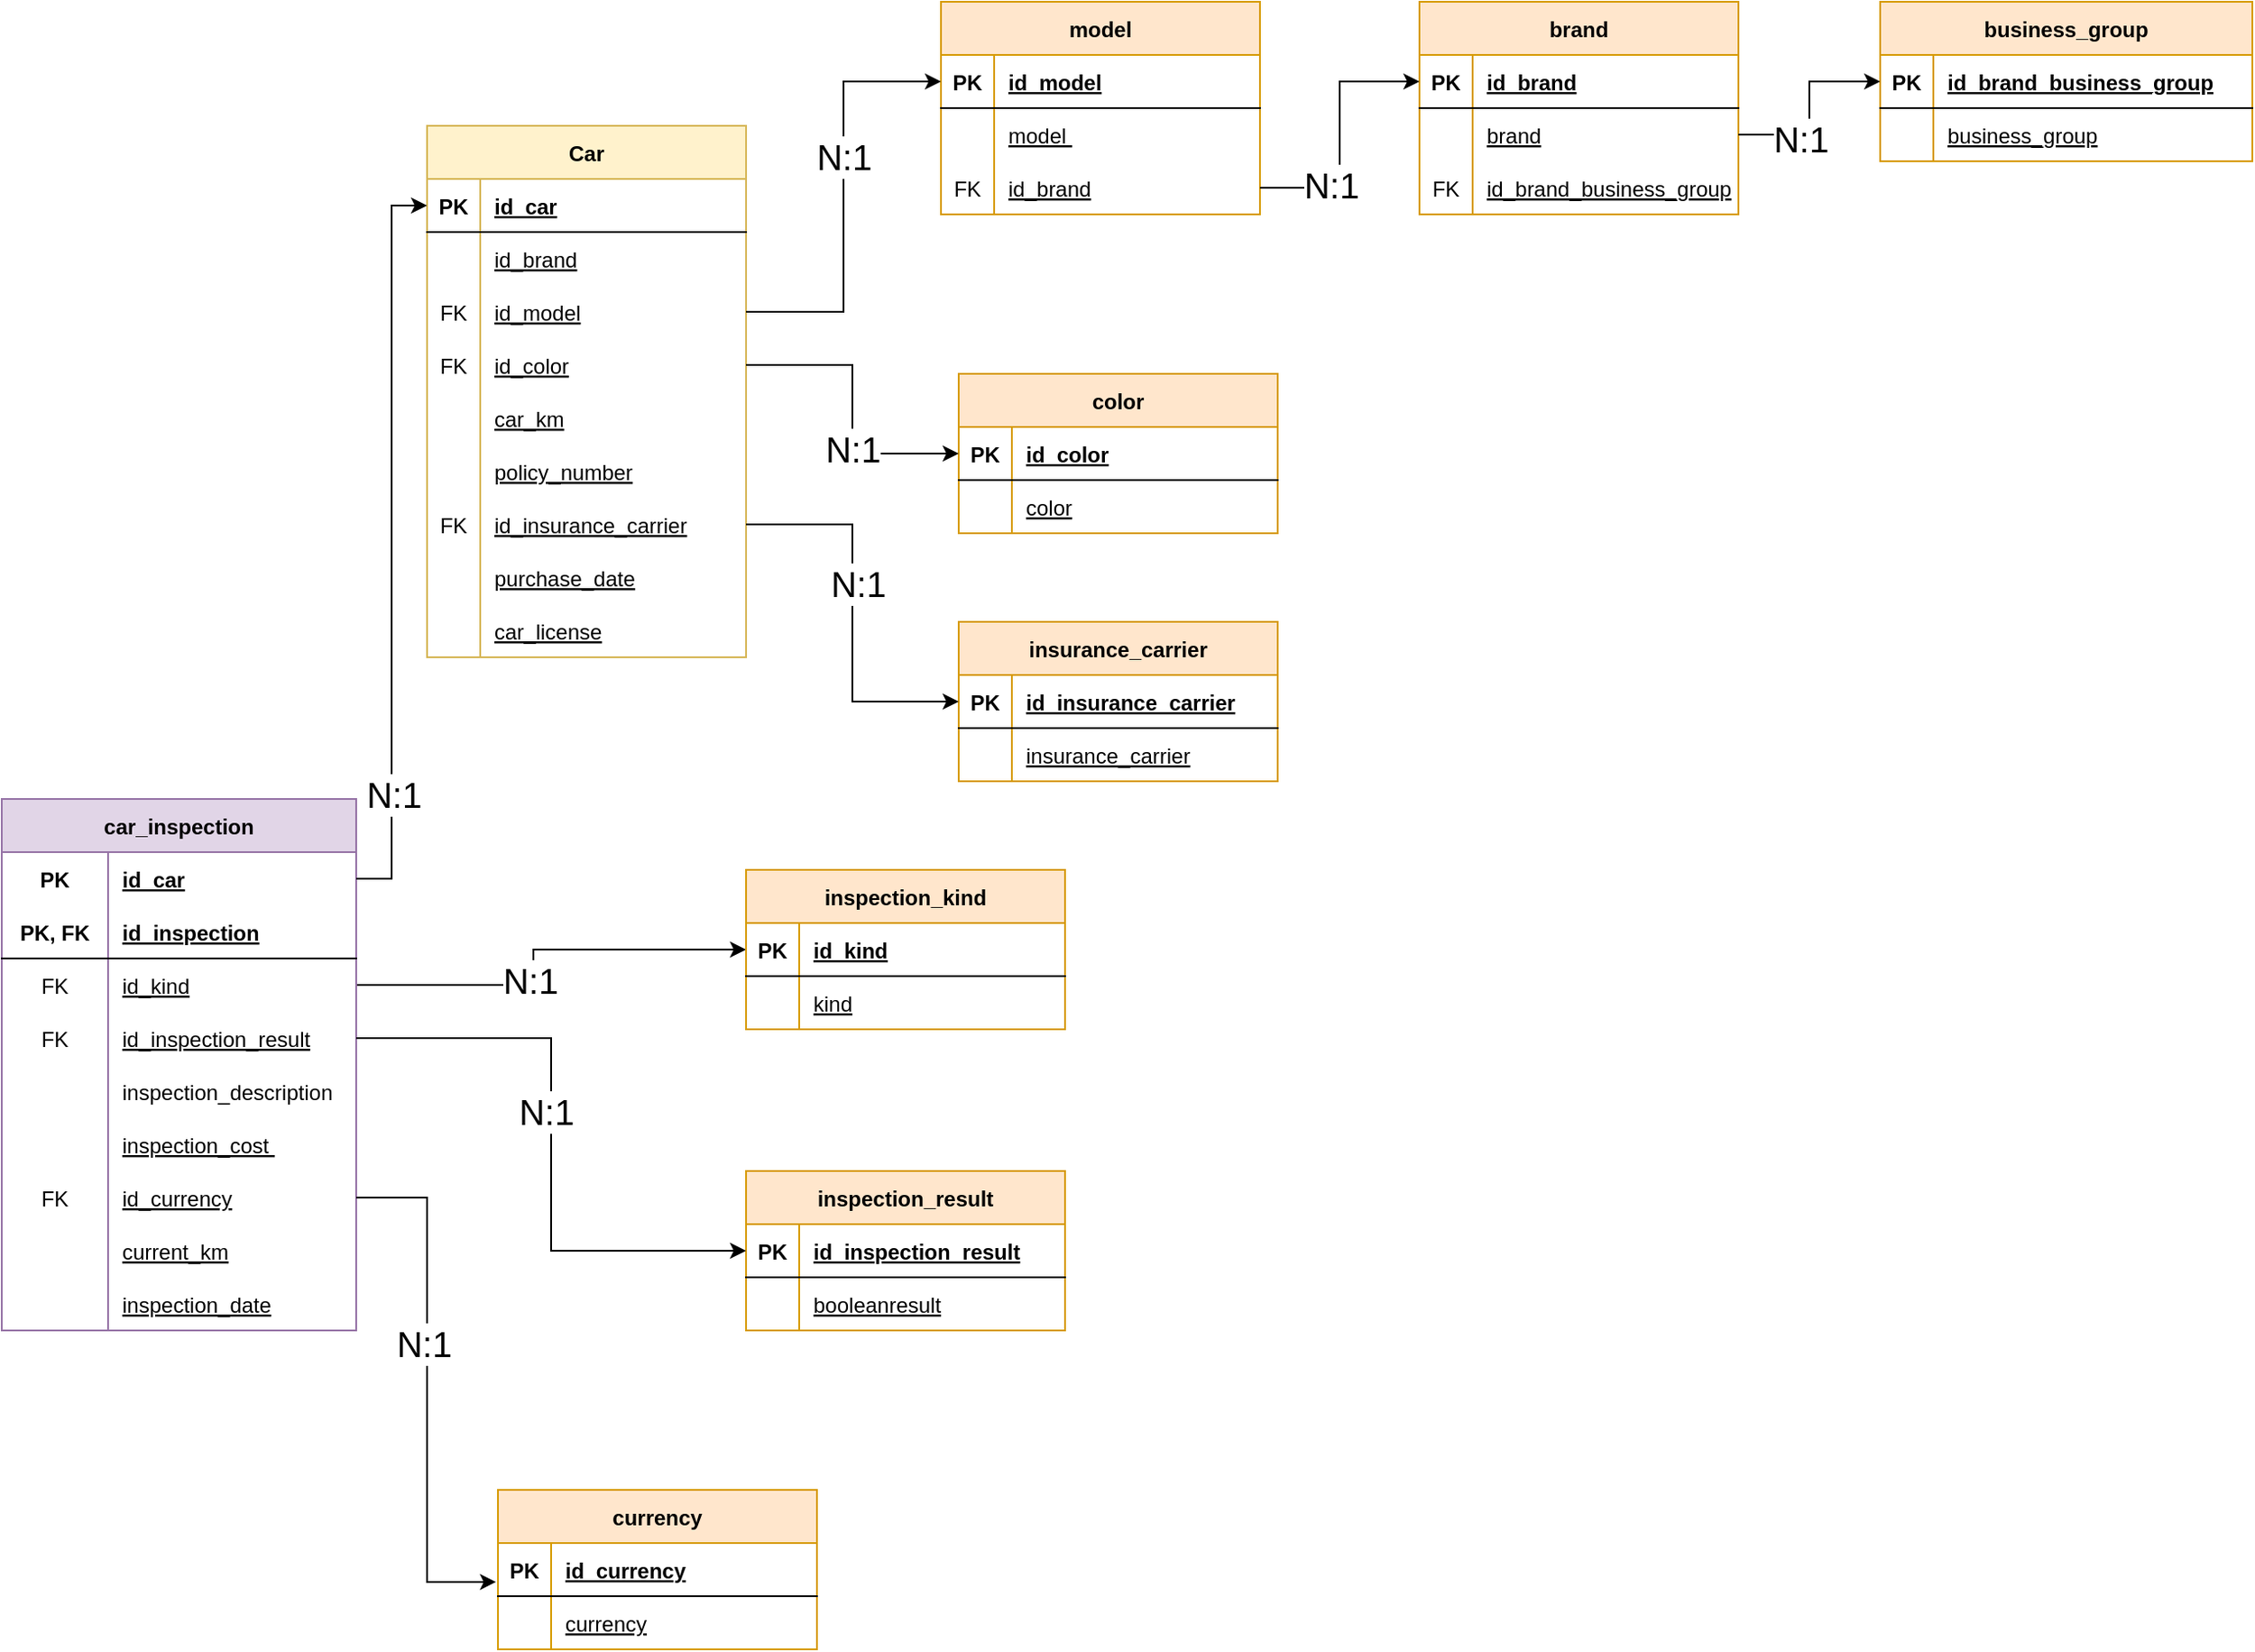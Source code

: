 <mxfile version="20.8.16" type="device"><diagram id="R2lEEEUBdFMjLlhIrx00" name="Page-1"><mxGraphModel dx="1098" dy="828" grid="1" gridSize="10" guides="1" tooltips="1" connect="1" arrows="1" fold="1" page="1" pageScale="1" pageWidth="850" pageHeight="1100" math="0" shadow="0" extFonts="Permanent Marker^https://fonts.googleapis.com/css?family=Permanent+Marker"><root><mxCell id="0"/><mxCell id="1" parent="0"/><mxCell id="X2XqwdLdPT2xl-whWiLI-1" value="Car" style="shape=table;startSize=30;container=1;collapsible=1;childLayout=tableLayout;fixedRows=1;rowLines=0;fontStyle=1;align=center;resizeLast=1;fillColor=#fff2cc;strokeColor=#d6b656;" vertex="1" parent="1"><mxGeometry x="270" y="170" width="180" height="300" as="geometry"/></mxCell><mxCell id="X2XqwdLdPT2xl-whWiLI-2" value="" style="shape=tableRow;horizontal=0;startSize=0;swimlaneHead=0;swimlaneBody=0;fillColor=none;collapsible=0;dropTarget=0;points=[[0,0.5],[1,0.5]];portConstraint=eastwest;top=0;left=0;right=0;bottom=1;" vertex="1" parent="X2XqwdLdPT2xl-whWiLI-1"><mxGeometry y="30" width="180" height="30" as="geometry"/></mxCell><mxCell id="X2XqwdLdPT2xl-whWiLI-3" value="PK" style="shape=partialRectangle;connectable=0;fillColor=none;top=0;left=0;bottom=0;right=0;fontStyle=1;overflow=hidden;" vertex="1" parent="X2XqwdLdPT2xl-whWiLI-2"><mxGeometry width="30" height="30" as="geometry"><mxRectangle width="30" height="30" as="alternateBounds"/></mxGeometry></mxCell><mxCell id="X2XqwdLdPT2xl-whWiLI-4" value="id_car" style="shape=partialRectangle;connectable=0;fillColor=none;top=0;left=0;bottom=0;right=0;align=left;spacingLeft=6;fontStyle=5;overflow=hidden;" vertex="1" parent="X2XqwdLdPT2xl-whWiLI-2"><mxGeometry x="30" width="150" height="30" as="geometry"><mxRectangle width="150" height="30" as="alternateBounds"/></mxGeometry></mxCell><mxCell id="X2XqwdLdPT2xl-whWiLI-5" value="" style="shape=tableRow;horizontal=0;startSize=0;swimlaneHead=0;swimlaneBody=0;fillColor=none;collapsible=0;dropTarget=0;points=[[0,0.5],[1,0.5]];portConstraint=eastwest;top=0;left=0;right=0;bottom=0;" vertex="1" parent="X2XqwdLdPT2xl-whWiLI-1"><mxGeometry y="60" width="180" height="30" as="geometry"/></mxCell><mxCell id="X2XqwdLdPT2xl-whWiLI-6" value="" style="shape=partialRectangle;connectable=0;fillColor=none;top=0;left=0;bottom=0;right=0;editable=1;overflow=hidden;" vertex="1" parent="X2XqwdLdPT2xl-whWiLI-5"><mxGeometry width="30" height="30" as="geometry"><mxRectangle width="30" height="30" as="alternateBounds"/></mxGeometry></mxCell><mxCell id="X2XqwdLdPT2xl-whWiLI-7" value="id_brand" style="shape=partialRectangle;connectable=0;fillColor=none;top=0;left=0;bottom=0;right=0;align=left;spacingLeft=6;overflow=hidden;fontStyle=4" vertex="1" parent="X2XqwdLdPT2xl-whWiLI-5"><mxGeometry x="30" width="150" height="30" as="geometry"><mxRectangle width="150" height="30" as="alternateBounds"/></mxGeometry></mxCell><mxCell id="X2XqwdLdPT2xl-whWiLI-8" value="" style="shape=tableRow;horizontal=0;startSize=0;swimlaneHead=0;swimlaneBody=0;fillColor=none;collapsible=0;dropTarget=0;points=[[0,0.5],[1,0.5]];portConstraint=eastwest;top=0;left=0;right=0;bottom=0;" vertex="1" parent="X2XqwdLdPT2xl-whWiLI-1"><mxGeometry y="90" width="180" height="30" as="geometry"/></mxCell><mxCell id="X2XqwdLdPT2xl-whWiLI-9" value="FK" style="shape=partialRectangle;connectable=0;fillColor=none;top=0;left=0;bottom=0;right=0;editable=1;overflow=hidden;" vertex="1" parent="X2XqwdLdPT2xl-whWiLI-8"><mxGeometry width="30" height="30" as="geometry"><mxRectangle width="30" height="30" as="alternateBounds"/></mxGeometry></mxCell><mxCell id="X2XqwdLdPT2xl-whWiLI-10" value="id_model" style="shape=partialRectangle;connectable=0;fillColor=none;top=0;left=0;bottom=0;right=0;align=left;spacingLeft=6;overflow=hidden;fontStyle=4" vertex="1" parent="X2XqwdLdPT2xl-whWiLI-8"><mxGeometry x="30" width="150" height="30" as="geometry"><mxRectangle width="150" height="30" as="alternateBounds"/></mxGeometry></mxCell><mxCell id="X2XqwdLdPT2xl-whWiLI-11" value="" style="shape=tableRow;horizontal=0;startSize=0;swimlaneHead=0;swimlaneBody=0;fillColor=none;collapsible=0;dropTarget=0;points=[[0,0.5],[1,0.5]];portConstraint=eastwest;top=0;left=0;right=0;bottom=0;" vertex="1" parent="X2XqwdLdPT2xl-whWiLI-1"><mxGeometry y="120" width="180" height="30" as="geometry"/></mxCell><mxCell id="X2XqwdLdPT2xl-whWiLI-12" value="FK" style="shape=partialRectangle;connectable=0;fillColor=none;top=0;left=0;bottom=0;right=0;editable=1;overflow=hidden;" vertex="1" parent="X2XqwdLdPT2xl-whWiLI-11"><mxGeometry width="30" height="30" as="geometry"><mxRectangle width="30" height="30" as="alternateBounds"/></mxGeometry></mxCell><mxCell id="X2XqwdLdPT2xl-whWiLI-13" value="id_color" style="shape=partialRectangle;connectable=0;fillColor=none;top=0;left=0;bottom=0;right=0;align=left;spacingLeft=6;overflow=hidden;fontStyle=4" vertex="1" parent="X2XqwdLdPT2xl-whWiLI-11"><mxGeometry x="30" width="150" height="30" as="geometry"><mxRectangle width="150" height="30" as="alternateBounds"/></mxGeometry></mxCell><mxCell id="X2XqwdLdPT2xl-whWiLI-14" style="shape=tableRow;horizontal=0;startSize=0;swimlaneHead=0;swimlaneBody=0;fillColor=none;collapsible=0;dropTarget=0;points=[[0,0.5],[1,0.5]];portConstraint=eastwest;top=0;left=0;right=0;bottom=0;" vertex="1" parent="X2XqwdLdPT2xl-whWiLI-1"><mxGeometry y="150" width="180" height="30" as="geometry"/></mxCell><mxCell id="X2XqwdLdPT2xl-whWiLI-15" style="shape=partialRectangle;connectable=0;fillColor=none;top=0;left=0;bottom=0;right=0;editable=1;overflow=hidden;" vertex="1" parent="X2XqwdLdPT2xl-whWiLI-14"><mxGeometry width="30" height="30" as="geometry"><mxRectangle width="30" height="30" as="alternateBounds"/></mxGeometry></mxCell><mxCell id="X2XqwdLdPT2xl-whWiLI-16" value="car_km" style="shape=partialRectangle;connectable=0;fillColor=none;top=0;left=0;bottom=0;right=0;align=left;spacingLeft=6;overflow=hidden;fontStyle=4" vertex="1" parent="X2XqwdLdPT2xl-whWiLI-14"><mxGeometry x="30" width="150" height="30" as="geometry"><mxRectangle width="150" height="30" as="alternateBounds"/></mxGeometry></mxCell><mxCell id="X2XqwdLdPT2xl-whWiLI-26" style="shape=tableRow;horizontal=0;startSize=0;swimlaneHead=0;swimlaneBody=0;fillColor=none;collapsible=0;dropTarget=0;points=[[0,0.5],[1,0.5]];portConstraint=eastwest;top=0;left=0;right=0;bottom=0;" vertex="1" parent="X2XqwdLdPT2xl-whWiLI-1"><mxGeometry y="180" width="180" height="30" as="geometry"/></mxCell><mxCell id="X2XqwdLdPT2xl-whWiLI-27" style="shape=partialRectangle;connectable=0;fillColor=none;top=0;left=0;bottom=0;right=0;editable=1;overflow=hidden;" vertex="1" parent="X2XqwdLdPT2xl-whWiLI-26"><mxGeometry width="30" height="30" as="geometry"><mxRectangle width="30" height="30" as="alternateBounds"/></mxGeometry></mxCell><mxCell id="X2XqwdLdPT2xl-whWiLI-28" value="policy_number" style="shape=partialRectangle;connectable=0;fillColor=none;top=0;left=0;bottom=0;right=0;align=left;spacingLeft=6;overflow=hidden;fontStyle=4" vertex="1" parent="X2XqwdLdPT2xl-whWiLI-26"><mxGeometry x="30" width="150" height="30" as="geometry"><mxRectangle width="150" height="30" as="alternateBounds"/></mxGeometry></mxCell><mxCell id="X2XqwdLdPT2xl-whWiLI-23" style="shape=tableRow;horizontal=0;startSize=0;swimlaneHead=0;swimlaneBody=0;fillColor=none;collapsible=0;dropTarget=0;points=[[0,0.5],[1,0.5]];portConstraint=eastwest;top=0;left=0;right=0;bottom=0;" vertex="1" parent="X2XqwdLdPT2xl-whWiLI-1"><mxGeometry y="210" width="180" height="30" as="geometry"/></mxCell><mxCell id="X2XqwdLdPT2xl-whWiLI-24" value="FK" style="shape=partialRectangle;connectable=0;fillColor=none;top=0;left=0;bottom=0;right=0;editable=1;overflow=hidden;" vertex="1" parent="X2XqwdLdPT2xl-whWiLI-23"><mxGeometry width="30" height="30" as="geometry"><mxRectangle width="30" height="30" as="alternateBounds"/></mxGeometry></mxCell><mxCell id="X2XqwdLdPT2xl-whWiLI-25" value="id_insurance_carrier" style="shape=partialRectangle;connectable=0;fillColor=none;top=0;left=0;bottom=0;right=0;align=left;spacingLeft=6;overflow=hidden;fontStyle=4" vertex="1" parent="X2XqwdLdPT2xl-whWiLI-23"><mxGeometry x="30" width="150" height="30" as="geometry"><mxRectangle width="150" height="30" as="alternateBounds"/></mxGeometry></mxCell><mxCell id="X2XqwdLdPT2xl-whWiLI-20" style="shape=tableRow;horizontal=0;startSize=0;swimlaneHead=0;swimlaneBody=0;fillColor=none;collapsible=0;dropTarget=0;points=[[0,0.5],[1,0.5]];portConstraint=eastwest;top=0;left=0;right=0;bottom=0;" vertex="1" parent="X2XqwdLdPT2xl-whWiLI-1"><mxGeometry y="240" width="180" height="30" as="geometry"/></mxCell><mxCell id="X2XqwdLdPT2xl-whWiLI-21" style="shape=partialRectangle;connectable=0;fillColor=none;top=0;left=0;bottom=0;right=0;editable=1;overflow=hidden;" vertex="1" parent="X2XqwdLdPT2xl-whWiLI-20"><mxGeometry width="30" height="30" as="geometry"><mxRectangle width="30" height="30" as="alternateBounds"/></mxGeometry></mxCell><mxCell id="X2XqwdLdPT2xl-whWiLI-22" value="purchase_date" style="shape=partialRectangle;connectable=0;fillColor=none;top=0;left=0;bottom=0;right=0;align=left;spacingLeft=6;overflow=hidden;fontStyle=4" vertex="1" parent="X2XqwdLdPT2xl-whWiLI-20"><mxGeometry x="30" width="150" height="30" as="geometry"><mxRectangle width="150" height="30" as="alternateBounds"/></mxGeometry></mxCell><mxCell id="X2XqwdLdPT2xl-whWiLI-17" style="shape=tableRow;horizontal=0;startSize=0;swimlaneHead=0;swimlaneBody=0;fillColor=none;collapsible=0;dropTarget=0;points=[[0,0.5],[1,0.5]];portConstraint=eastwest;top=0;left=0;right=0;bottom=0;" vertex="1" parent="X2XqwdLdPT2xl-whWiLI-1"><mxGeometry y="270" width="180" height="30" as="geometry"/></mxCell><mxCell id="X2XqwdLdPT2xl-whWiLI-18" style="shape=partialRectangle;connectable=0;fillColor=none;top=0;left=0;bottom=0;right=0;editable=1;overflow=hidden;" vertex="1" parent="X2XqwdLdPT2xl-whWiLI-17"><mxGeometry width="30" height="30" as="geometry"><mxRectangle width="30" height="30" as="alternateBounds"/></mxGeometry></mxCell><mxCell id="X2XqwdLdPT2xl-whWiLI-19" value="car_license" style="shape=partialRectangle;connectable=0;fillColor=none;top=0;left=0;bottom=0;right=0;align=left;spacingLeft=6;overflow=hidden;fontStyle=4" vertex="1" parent="X2XqwdLdPT2xl-whWiLI-17"><mxGeometry x="30" width="150" height="30" as="geometry"><mxRectangle width="150" height="30" as="alternateBounds"/></mxGeometry></mxCell><mxCell id="X2XqwdLdPT2xl-whWiLI-29" value="color" style="shape=table;startSize=30;container=1;collapsible=1;childLayout=tableLayout;fixedRows=1;rowLines=0;fontStyle=1;align=center;resizeLast=1;fillColor=#ffe6cc;strokeColor=#d79b00;" vertex="1" parent="1"><mxGeometry x="570" y="310" width="180" height="90" as="geometry"/></mxCell><mxCell id="X2XqwdLdPT2xl-whWiLI-30" value="" style="shape=tableRow;horizontal=0;startSize=0;swimlaneHead=0;swimlaneBody=0;fillColor=none;collapsible=0;dropTarget=0;points=[[0,0.5],[1,0.5]];portConstraint=eastwest;top=0;left=0;right=0;bottom=1;" vertex="1" parent="X2XqwdLdPT2xl-whWiLI-29"><mxGeometry y="30" width="180" height="30" as="geometry"/></mxCell><mxCell id="X2XqwdLdPT2xl-whWiLI-31" value="PK" style="shape=partialRectangle;connectable=0;fillColor=none;top=0;left=0;bottom=0;right=0;fontStyle=1;overflow=hidden;" vertex="1" parent="X2XqwdLdPT2xl-whWiLI-30"><mxGeometry width="30" height="30" as="geometry"><mxRectangle width="30" height="30" as="alternateBounds"/></mxGeometry></mxCell><mxCell id="X2XqwdLdPT2xl-whWiLI-32" value="id_color" style="shape=partialRectangle;connectable=0;fillColor=none;top=0;left=0;bottom=0;right=0;align=left;spacingLeft=6;fontStyle=5;overflow=hidden;" vertex="1" parent="X2XqwdLdPT2xl-whWiLI-30"><mxGeometry x="30" width="150" height="30" as="geometry"><mxRectangle width="150" height="30" as="alternateBounds"/></mxGeometry></mxCell><mxCell id="X2XqwdLdPT2xl-whWiLI-36" value="" style="shape=tableRow;horizontal=0;startSize=0;swimlaneHead=0;swimlaneBody=0;fillColor=none;collapsible=0;dropTarget=0;points=[[0,0.5],[1,0.5]];portConstraint=eastwest;top=0;left=0;right=0;bottom=0;" vertex="1" parent="X2XqwdLdPT2xl-whWiLI-29"><mxGeometry y="60" width="180" height="30" as="geometry"/></mxCell><mxCell id="X2XqwdLdPT2xl-whWiLI-37" value="" style="shape=partialRectangle;connectable=0;fillColor=none;top=0;left=0;bottom=0;right=0;editable=1;overflow=hidden;" vertex="1" parent="X2XqwdLdPT2xl-whWiLI-36"><mxGeometry width="30" height="30" as="geometry"><mxRectangle width="30" height="30" as="alternateBounds"/></mxGeometry></mxCell><mxCell id="X2XqwdLdPT2xl-whWiLI-38" value="color" style="shape=partialRectangle;connectable=0;fillColor=none;top=0;left=0;bottom=0;right=0;align=left;spacingLeft=6;overflow=hidden;fontStyle=4" vertex="1" parent="X2XqwdLdPT2xl-whWiLI-36"><mxGeometry x="30" width="150" height="30" as="geometry"><mxRectangle width="150" height="30" as="alternateBounds"/></mxGeometry></mxCell><mxCell id="X2XqwdLdPT2xl-whWiLI-42" value="model" style="shape=table;startSize=30;container=1;collapsible=1;childLayout=tableLayout;fixedRows=1;rowLines=0;fontStyle=1;align=center;resizeLast=1;fillColor=#ffe6cc;strokeColor=#d79b00;" vertex="1" parent="1"><mxGeometry x="560" y="100" width="180" height="120" as="geometry"/></mxCell><mxCell id="X2XqwdLdPT2xl-whWiLI-43" value="" style="shape=tableRow;horizontal=0;startSize=0;swimlaneHead=0;swimlaneBody=0;fillColor=none;collapsible=0;dropTarget=0;points=[[0,0.5],[1,0.5]];portConstraint=eastwest;top=0;left=0;right=0;bottom=1;" vertex="1" parent="X2XqwdLdPT2xl-whWiLI-42"><mxGeometry y="30" width="180" height="30" as="geometry"/></mxCell><mxCell id="X2XqwdLdPT2xl-whWiLI-44" value="PK" style="shape=partialRectangle;connectable=0;fillColor=none;top=0;left=0;bottom=0;right=0;fontStyle=1;overflow=hidden;" vertex="1" parent="X2XqwdLdPT2xl-whWiLI-43"><mxGeometry width="30" height="30" as="geometry"><mxRectangle width="30" height="30" as="alternateBounds"/></mxGeometry></mxCell><mxCell id="X2XqwdLdPT2xl-whWiLI-45" value="id_model" style="shape=partialRectangle;connectable=0;fillColor=none;top=0;left=0;bottom=0;right=0;align=left;spacingLeft=6;fontStyle=5;overflow=hidden;" vertex="1" parent="X2XqwdLdPT2xl-whWiLI-43"><mxGeometry x="30" width="150" height="30" as="geometry"><mxRectangle width="150" height="30" as="alternateBounds"/></mxGeometry></mxCell><mxCell id="X2XqwdLdPT2xl-whWiLI-49" value="" style="shape=tableRow;horizontal=0;startSize=0;swimlaneHead=0;swimlaneBody=0;fillColor=none;collapsible=0;dropTarget=0;points=[[0,0.5],[1,0.5]];portConstraint=eastwest;top=0;left=0;right=0;bottom=0;" vertex="1" parent="X2XqwdLdPT2xl-whWiLI-42"><mxGeometry y="60" width="180" height="30" as="geometry"/></mxCell><mxCell id="X2XqwdLdPT2xl-whWiLI-50" value="" style="shape=partialRectangle;connectable=0;fillColor=none;top=0;left=0;bottom=0;right=0;editable=1;overflow=hidden;" vertex="1" parent="X2XqwdLdPT2xl-whWiLI-49"><mxGeometry width="30" height="30" as="geometry"><mxRectangle width="30" height="30" as="alternateBounds"/></mxGeometry></mxCell><mxCell id="X2XqwdLdPT2xl-whWiLI-51" value="model " style="shape=partialRectangle;connectable=0;fillColor=none;top=0;left=0;bottom=0;right=0;align=left;spacingLeft=6;overflow=hidden;fontStyle=4" vertex="1" parent="X2XqwdLdPT2xl-whWiLI-49"><mxGeometry x="30" width="150" height="30" as="geometry"><mxRectangle width="150" height="30" as="alternateBounds"/></mxGeometry></mxCell><mxCell id="X2XqwdLdPT2xl-whWiLI-52" value="" style="shape=tableRow;horizontal=0;startSize=0;swimlaneHead=0;swimlaneBody=0;fillColor=none;collapsible=0;dropTarget=0;points=[[0,0.5],[1,0.5]];portConstraint=eastwest;top=0;left=0;right=0;bottom=0;" vertex="1" parent="X2XqwdLdPT2xl-whWiLI-42"><mxGeometry y="90" width="180" height="30" as="geometry"/></mxCell><mxCell id="X2XqwdLdPT2xl-whWiLI-53" value="FK" style="shape=partialRectangle;connectable=0;fillColor=none;top=0;left=0;bottom=0;right=0;editable=1;overflow=hidden;" vertex="1" parent="X2XqwdLdPT2xl-whWiLI-52"><mxGeometry width="30" height="30" as="geometry"><mxRectangle width="30" height="30" as="alternateBounds"/></mxGeometry></mxCell><mxCell id="X2XqwdLdPT2xl-whWiLI-54" value="id_brand" style="shape=partialRectangle;connectable=0;fillColor=none;top=0;left=0;bottom=0;right=0;align=left;spacingLeft=6;overflow=hidden;fontStyle=4" vertex="1" parent="X2XqwdLdPT2xl-whWiLI-52"><mxGeometry x="30" width="150" height="30" as="geometry"><mxRectangle width="150" height="30" as="alternateBounds"/></mxGeometry></mxCell><mxCell id="X2XqwdLdPT2xl-whWiLI-109" value="brand" style="shape=table;startSize=30;container=1;collapsible=1;childLayout=tableLayout;fixedRows=1;rowLines=0;fontStyle=1;align=center;resizeLast=1;fillColor=#ffe6cc;strokeColor=#d79b00;" vertex="1" parent="1"><mxGeometry x="830" y="100" width="180" height="120" as="geometry"/></mxCell><mxCell id="X2XqwdLdPT2xl-whWiLI-110" value="" style="shape=tableRow;horizontal=0;startSize=0;swimlaneHead=0;swimlaneBody=0;fillColor=none;collapsible=0;dropTarget=0;points=[[0,0.5],[1,0.5]];portConstraint=eastwest;top=0;left=0;right=0;bottom=1;" vertex="1" parent="X2XqwdLdPT2xl-whWiLI-109"><mxGeometry y="30" width="180" height="30" as="geometry"/></mxCell><mxCell id="X2XqwdLdPT2xl-whWiLI-111" value="PK" style="shape=partialRectangle;connectable=0;fillColor=none;top=0;left=0;bottom=0;right=0;fontStyle=1;overflow=hidden;" vertex="1" parent="X2XqwdLdPT2xl-whWiLI-110"><mxGeometry width="30" height="30" as="geometry"><mxRectangle width="30" height="30" as="alternateBounds"/></mxGeometry></mxCell><mxCell id="X2XqwdLdPT2xl-whWiLI-112" value="id_brand" style="shape=partialRectangle;connectable=0;fillColor=none;top=0;left=0;bottom=0;right=0;align=left;spacingLeft=6;fontStyle=5;overflow=hidden;" vertex="1" parent="X2XqwdLdPT2xl-whWiLI-110"><mxGeometry x="30" width="150" height="30" as="geometry"><mxRectangle width="150" height="30" as="alternateBounds"/></mxGeometry></mxCell><mxCell id="X2XqwdLdPT2xl-whWiLI-113" value="" style="shape=tableRow;horizontal=0;startSize=0;swimlaneHead=0;swimlaneBody=0;fillColor=none;collapsible=0;dropTarget=0;points=[[0,0.5],[1,0.5]];portConstraint=eastwest;top=0;left=0;right=0;bottom=0;" vertex="1" parent="X2XqwdLdPT2xl-whWiLI-109"><mxGeometry y="60" width="180" height="30" as="geometry"/></mxCell><mxCell id="X2XqwdLdPT2xl-whWiLI-114" value="" style="shape=partialRectangle;connectable=0;fillColor=none;top=0;left=0;bottom=0;right=0;editable=1;overflow=hidden;" vertex="1" parent="X2XqwdLdPT2xl-whWiLI-113"><mxGeometry width="30" height="30" as="geometry"><mxRectangle width="30" height="30" as="alternateBounds"/></mxGeometry></mxCell><mxCell id="X2XqwdLdPT2xl-whWiLI-115" value="brand" style="shape=partialRectangle;connectable=0;fillColor=none;top=0;left=0;bottom=0;right=0;align=left;spacingLeft=6;overflow=hidden;fontStyle=4" vertex="1" parent="X2XqwdLdPT2xl-whWiLI-113"><mxGeometry x="30" width="150" height="30" as="geometry"><mxRectangle width="150" height="30" as="alternateBounds"/></mxGeometry></mxCell><mxCell id="X2XqwdLdPT2xl-whWiLI-235" style="shape=tableRow;horizontal=0;startSize=0;swimlaneHead=0;swimlaneBody=0;fillColor=none;collapsible=0;dropTarget=0;points=[[0,0.5],[1,0.5]];portConstraint=eastwest;top=0;left=0;right=0;bottom=0;" vertex="1" parent="X2XqwdLdPT2xl-whWiLI-109"><mxGeometry y="90" width="180" height="30" as="geometry"/></mxCell><mxCell id="X2XqwdLdPT2xl-whWiLI-236" value="FK" style="shape=partialRectangle;connectable=0;fillColor=none;top=0;left=0;bottom=0;right=0;editable=1;overflow=hidden;" vertex="1" parent="X2XqwdLdPT2xl-whWiLI-235"><mxGeometry width="30" height="30" as="geometry"><mxRectangle width="30" height="30" as="alternateBounds"/></mxGeometry></mxCell><mxCell id="X2XqwdLdPT2xl-whWiLI-237" value="id_brand_business_group" style="shape=partialRectangle;connectable=0;fillColor=none;top=0;left=0;bottom=0;right=0;align=left;spacingLeft=6;overflow=hidden;fontStyle=4" vertex="1" parent="X2XqwdLdPT2xl-whWiLI-235"><mxGeometry x="30" width="150" height="30" as="geometry"><mxRectangle width="150" height="30" as="alternateBounds"/></mxGeometry></mxCell><mxCell id="X2XqwdLdPT2xl-whWiLI-116" value="business_group" style="shape=table;startSize=30;container=1;collapsible=1;childLayout=tableLayout;fixedRows=1;rowLines=0;fontStyle=1;align=center;resizeLast=1;fillColor=#ffe6cc;strokeColor=#d79b00;" vertex="1" parent="1"><mxGeometry x="1090" y="100" width="210" height="90" as="geometry"/></mxCell><mxCell id="X2XqwdLdPT2xl-whWiLI-117" value="" style="shape=tableRow;horizontal=0;startSize=0;swimlaneHead=0;swimlaneBody=0;fillColor=none;collapsible=0;dropTarget=0;points=[[0,0.5],[1,0.5]];portConstraint=eastwest;top=0;left=0;right=0;bottom=1;" vertex="1" parent="X2XqwdLdPT2xl-whWiLI-116"><mxGeometry y="30" width="210" height="30" as="geometry"/></mxCell><mxCell id="X2XqwdLdPT2xl-whWiLI-118" value="PK" style="shape=partialRectangle;connectable=0;fillColor=none;top=0;left=0;bottom=0;right=0;fontStyle=1;overflow=hidden;" vertex="1" parent="X2XqwdLdPT2xl-whWiLI-117"><mxGeometry width="30" height="30" as="geometry"><mxRectangle width="30" height="30" as="alternateBounds"/></mxGeometry></mxCell><mxCell id="X2XqwdLdPT2xl-whWiLI-119" value="id_brand_business_group" style="shape=partialRectangle;connectable=0;fillColor=none;top=0;left=0;bottom=0;right=0;align=left;spacingLeft=6;fontStyle=5;overflow=hidden;" vertex="1" parent="X2XqwdLdPT2xl-whWiLI-117"><mxGeometry x="30" width="180" height="30" as="geometry"><mxRectangle width="180" height="30" as="alternateBounds"/></mxGeometry></mxCell><mxCell id="X2XqwdLdPT2xl-whWiLI-120" value="" style="shape=tableRow;horizontal=0;startSize=0;swimlaneHead=0;swimlaneBody=0;fillColor=none;collapsible=0;dropTarget=0;points=[[0,0.5],[1,0.5]];portConstraint=eastwest;top=0;left=0;right=0;bottom=0;" vertex="1" parent="X2XqwdLdPT2xl-whWiLI-116"><mxGeometry y="60" width="210" height="30" as="geometry"/></mxCell><mxCell id="X2XqwdLdPT2xl-whWiLI-121" value="" style="shape=partialRectangle;connectable=0;fillColor=none;top=0;left=0;bottom=0;right=0;editable=1;overflow=hidden;" vertex="1" parent="X2XqwdLdPT2xl-whWiLI-120"><mxGeometry width="30" height="30" as="geometry"><mxRectangle width="30" height="30" as="alternateBounds"/></mxGeometry></mxCell><mxCell id="X2XqwdLdPT2xl-whWiLI-122" value="business_group" style="shape=partialRectangle;connectable=0;fillColor=none;top=0;left=0;bottom=0;right=0;align=left;spacingLeft=6;overflow=hidden;fontStyle=4" vertex="1" parent="X2XqwdLdPT2xl-whWiLI-120"><mxGeometry x="30" width="180" height="30" as="geometry"><mxRectangle width="180" height="30" as="alternateBounds"/></mxGeometry></mxCell><mxCell id="X2XqwdLdPT2xl-whWiLI-213" style="edgeStyle=orthogonalEdgeStyle;rounded=0;orthogonalLoop=1;jettySize=auto;html=1;entryX=0;entryY=0.5;entryDx=0;entryDy=0;exitX=1;exitY=0.5;exitDx=0;exitDy=0;" edge="1" parent="1" source="X2XqwdLdPT2xl-whWiLI-161" target="X2XqwdLdPT2xl-whWiLI-200"><mxGeometry relative="1" as="geometry"><Array as="points"><mxPoint x="330" y="655"/><mxPoint x="330" y="635"/></Array></mxGeometry></mxCell><mxCell id="X2XqwdLdPT2xl-whWiLI-229" value="N:1" style="edgeLabel;html=1;align=center;verticalAlign=middle;resizable=0;points=[];fontSize=20;" vertex="1" connectable="0" parent="X2XqwdLdPT2xl-whWiLI-213"><mxGeometry x="-0.183" y="3" relative="1" as="geometry"><mxPoint as="offset"/></mxGeometry></mxCell><mxCell id="X2XqwdLdPT2xl-whWiLI-154" value="car_inspection" style="shape=table;startSize=30;container=1;collapsible=1;childLayout=tableLayout;fixedRows=1;rowLines=0;fontStyle=1;align=center;resizeLast=1;fillColor=#e1d5e7;strokeColor=#9673a6;" vertex="1" parent="1"><mxGeometry x="30" y="550" width="200" height="300" as="geometry"/></mxCell><mxCell id="X2XqwdLdPT2xl-whWiLI-155" value="" style="shape=tableRow;horizontal=0;startSize=0;swimlaneHead=0;swimlaneBody=0;fillColor=none;collapsible=0;dropTarget=0;points=[[0,0.5],[1,0.5]];portConstraint=eastwest;top=0;left=0;right=0;bottom=0;" vertex="1" parent="X2XqwdLdPT2xl-whWiLI-154"><mxGeometry y="30" width="200" height="30" as="geometry"/></mxCell><mxCell id="X2XqwdLdPT2xl-whWiLI-156" value="PK" style="shape=partialRectangle;connectable=0;fillColor=none;top=0;left=0;bottom=0;right=0;fontStyle=1;overflow=hidden;" vertex="1" parent="X2XqwdLdPT2xl-whWiLI-155"><mxGeometry width="60" height="30" as="geometry"><mxRectangle width="60" height="30" as="alternateBounds"/></mxGeometry></mxCell><mxCell id="X2XqwdLdPT2xl-whWiLI-157" value="id_car" style="shape=partialRectangle;connectable=0;fillColor=none;top=0;left=0;bottom=0;right=0;align=left;spacingLeft=6;fontStyle=5;overflow=hidden;" vertex="1" parent="X2XqwdLdPT2xl-whWiLI-155"><mxGeometry x="60" width="140" height="30" as="geometry"><mxRectangle width="140" height="30" as="alternateBounds"/></mxGeometry></mxCell><mxCell id="X2XqwdLdPT2xl-whWiLI-158" value="" style="shape=tableRow;horizontal=0;startSize=0;swimlaneHead=0;swimlaneBody=0;fillColor=none;collapsible=0;dropTarget=0;points=[[0,0.5],[1,0.5]];portConstraint=eastwest;top=0;left=0;right=0;bottom=1;" vertex="1" parent="X2XqwdLdPT2xl-whWiLI-154"><mxGeometry y="60" width="200" height="30" as="geometry"/></mxCell><mxCell id="X2XqwdLdPT2xl-whWiLI-159" value="PK, FK" style="shape=partialRectangle;connectable=0;fillColor=none;top=0;left=0;bottom=0;right=0;fontStyle=1;overflow=hidden;" vertex="1" parent="X2XqwdLdPT2xl-whWiLI-158"><mxGeometry width="60" height="30" as="geometry"><mxRectangle width="60" height="30" as="alternateBounds"/></mxGeometry></mxCell><mxCell id="X2XqwdLdPT2xl-whWiLI-160" value="id_inspection" style="shape=partialRectangle;connectable=0;fillColor=none;top=0;left=0;bottom=0;right=0;align=left;spacingLeft=6;fontStyle=5;overflow=hidden;" vertex="1" parent="X2XqwdLdPT2xl-whWiLI-158"><mxGeometry x="60" width="140" height="30" as="geometry"><mxRectangle width="140" height="30" as="alternateBounds"/></mxGeometry></mxCell><mxCell id="X2XqwdLdPT2xl-whWiLI-161" value="" style="shape=tableRow;horizontal=0;startSize=0;swimlaneHead=0;swimlaneBody=0;fillColor=none;collapsible=0;dropTarget=0;points=[[0,0.5],[1,0.5]];portConstraint=eastwest;top=0;left=0;right=0;bottom=0;" vertex="1" parent="X2XqwdLdPT2xl-whWiLI-154"><mxGeometry y="90" width="200" height="30" as="geometry"/></mxCell><mxCell id="X2XqwdLdPT2xl-whWiLI-162" value="FK" style="shape=partialRectangle;connectable=0;fillColor=none;top=0;left=0;bottom=0;right=0;editable=1;overflow=hidden;" vertex="1" parent="X2XqwdLdPT2xl-whWiLI-161"><mxGeometry width="60" height="30" as="geometry"><mxRectangle width="60" height="30" as="alternateBounds"/></mxGeometry></mxCell><mxCell id="X2XqwdLdPT2xl-whWiLI-163" value="id_kind" style="shape=partialRectangle;connectable=0;fillColor=none;top=0;left=0;bottom=0;right=0;align=left;spacingLeft=6;overflow=hidden;fontStyle=4" vertex="1" parent="X2XqwdLdPT2xl-whWiLI-161"><mxGeometry x="60" width="140" height="30" as="geometry"><mxRectangle width="140" height="30" as="alternateBounds"/></mxGeometry></mxCell><mxCell id="X2XqwdLdPT2xl-whWiLI-167" style="shape=tableRow;horizontal=0;startSize=0;swimlaneHead=0;swimlaneBody=0;fillColor=none;collapsible=0;dropTarget=0;points=[[0,0.5],[1,0.5]];portConstraint=eastwest;top=0;left=0;right=0;bottom=0;" vertex="1" parent="X2XqwdLdPT2xl-whWiLI-154"><mxGeometry y="120" width="200" height="30" as="geometry"/></mxCell><mxCell id="X2XqwdLdPT2xl-whWiLI-168" value="FK" style="shape=partialRectangle;connectable=0;fillColor=none;top=0;left=0;bottom=0;right=0;editable=1;overflow=hidden;" vertex="1" parent="X2XqwdLdPT2xl-whWiLI-167"><mxGeometry width="60" height="30" as="geometry"><mxRectangle width="60" height="30" as="alternateBounds"/></mxGeometry></mxCell><mxCell id="X2XqwdLdPT2xl-whWiLI-169" value="id_inspection_result" style="shape=partialRectangle;connectable=0;fillColor=none;top=0;left=0;bottom=0;right=0;align=left;spacingLeft=6;overflow=hidden;fontStyle=4" vertex="1" parent="X2XqwdLdPT2xl-whWiLI-167"><mxGeometry x="60" width="140" height="30" as="geometry"><mxRectangle width="140" height="30" as="alternateBounds"/></mxGeometry></mxCell><mxCell id="X2XqwdLdPT2xl-whWiLI-164" value="" style="shape=tableRow;horizontal=0;startSize=0;swimlaneHead=0;swimlaneBody=0;fillColor=none;collapsible=0;dropTarget=0;points=[[0,0.5],[1,0.5]];portConstraint=eastwest;top=0;left=0;right=0;bottom=0;" vertex="1" parent="X2XqwdLdPT2xl-whWiLI-154"><mxGeometry y="150" width="200" height="30" as="geometry"/></mxCell><mxCell id="X2XqwdLdPT2xl-whWiLI-165" value="" style="shape=partialRectangle;connectable=0;fillColor=none;top=0;left=0;bottom=0;right=0;editable=1;overflow=hidden;" vertex="1" parent="X2XqwdLdPT2xl-whWiLI-164"><mxGeometry width="60" height="30" as="geometry"><mxRectangle width="60" height="30" as="alternateBounds"/></mxGeometry></mxCell><mxCell id="X2XqwdLdPT2xl-whWiLI-166" value="inspection_description" style="shape=partialRectangle;connectable=0;fillColor=none;top=0;left=0;bottom=0;right=0;align=left;spacingLeft=6;overflow=hidden;fontStyle=0" vertex="1" parent="X2XqwdLdPT2xl-whWiLI-164"><mxGeometry x="60" width="140" height="30" as="geometry"><mxRectangle width="140" height="30" as="alternateBounds"/></mxGeometry></mxCell><mxCell id="X2XqwdLdPT2xl-whWiLI-170" style="shape=tableRow;horizontal=0;startSize=0;swimlaneHead=0;swimlaneBody=0;fillColor=none;collapsible=0;dropTarget=0;points=[[0,0.5],[1,0.5]];portConstraint=eastwest;top=0;left=0;right=0;bottom=0;" vertex="1" parent="X2XqwdLdPT2xl-whWiLI-154"><mxGeometry y="180" width="200" height="30" as="geometry"/></mxCell><mxCell id="X2XqwdLdPT2xl-whWiLI-171" style="shape=partialRectangle;connectable=0;fillColor=none;top=0;left=0;bottom=0;right=0;editable=1;overflow=hidden;" vertex="1" parent="X2XqwdLdPT2xl-whWiLI-170"><mxGeometry width="60" height="30" as="geometry"><mxRectangle width="60" height="30" as="alternateBounds"/></mxGeometry></mxCell><mxCell id="X2XqwdLdPT2xl-whWiLI-172" value="inspection_cost " style="shape=partialRectangle;connectable=0;fillColor=none;top=0;left=0;bottom=0;right=0;align=left;spacingLeft=6;overflow=hidden;fontStyle=4" vertex="1" parent="X2XqwdLdPT2xl-whWiLI-170"><mxGeometry x="60" width="140" height="30" as="geometry"><mxRectangle width="140" height="30" as="alternateBounds"/></mxGeometry></mxCell><mxCell id="X2XqwdLdPT2xl-whWiLI-173" style="shape=tableRow;horizontal=0;startSize=0;swimlaneHead=0;swimlaneBody=0;fillColor=none;collapsible=0;dropTarget=0;points=[[0,0.5],[1,0.5]];portConstraint=eastwest;top=0;left=0;right=0;bottom=0;" vertex="1" parent="X2XqwdLdPT2xl-whWiLI-154"><mxGeometry y="210" width="200" height="30" as="geometry"/></mxCell><mxCell id="X2XqwdLdPT2xl-whWiLI-174" value="FK" style="shape=partialRectangle;connectable=0;fillColor=none;top=0;left=0;bottom=0;right=0;editable=1;overflow=hidden;" vertex="1" parent="X2XqwdLdPT2xl-whWiLI-173"><mxGeometry width="60" height="30" as="geometry"><mxRectangle width="60" height="30" as="alternateBounds"/></mxGeometry></mxCell><mxCell id="X2XqwdLdPT2xl-whWiLI-175" value="id_currency" style="shape=partialRectangle;connectable=0;fillColor=none;top=0;left=0;bottom=0;right=0;align=left;spacingLeft=6;overflow=hidden;fontStyle=4" vertex="1" parent="X2XqwdLdPT2xl-whWiLI-173"><mxGeometry x="60" width="140" height="30" as="geometry"><mxRectangle width="140" height="30" as="alternateBounds"/></mxGeometry></mxCell><mxCell id="X2XqwdLdPT2xl-whWiLI-176" style="shape=tableRow;horizontal=0;startSize=0;swimlaneHead=0;swimlaneBody=0;fillColor=none;collapsible=0;dropTarget=0;points=[[0,0.5],[1,0.5]];portConstraint=eastwest;top=0;left=0;right=0;bottom=0;" vertex="1" parent="X2XqwdLdPT2xl-whWiLI-154"><mxGeometry y="240" width="200" height="30" as="geometry"/></mxCell><mxCell id="X2XqwdLdPT2xl-whWiLI-177" style="shape=partialRectangle;connectable=0;fillColor=none;top=0;left=0;bottom=0;right=0;editable=1;overflow=hidden;" vertex="1" parent="X2XqwdLdPT2xl-whWiLI-176"><mxGeometry width="60" height="30" as="geometry"><mxRectangle width="60" height="30" as="alternateBounds"/></mxGeometry></mxCell><mxCell id="X2XqwdLdPT2xl-whWiLI-178" value="current_km" style="shape=partialRectangle;connectable=0;fillColor=none;top=0;left=0;bottom=0;right=0;align=left;spacingLeft=6;overflow=hidden;fontStyle=4" vertex="1" parent="X2XqwdLdPT2xl-whWiLI-176"><mxGeometry x="60" width="140" height="30" as="geometry"><mxRectangle width="140" height="30" as="alternateBounds"/></mxGeometry></mxCell><mxCell id="X2XqwdLdPT2xl-whWiLI-179" style="shape=tableRow;horizontal=0;startSize=0;swimlaneHead=0;swimlaneBody=0;fillColor=none;collapsible=0;dropTarget=0;points=[[0,0.5],[1,0.5]];portConstraint=eastwest;top=0;left=0;right=0;bottom=0;" vertex="1" parent="X2XqwdLdPT2xl-whWiLI-154"><mxGeometry y="270" width="200" height="30" as="geometry"/></mxCell><mxCell id="X2XqwdLdPT2xl-whWiLI-180" style="shape=partialRectangle;connectable=0;fillColor=none;top=0;left=0;bottom=0;right=0;editable=1;overflow=hidden;" vertex="1" parent="X2XqwdLdPT2xl-whWiLI-179"><mxGeometry width="60" height="30" as="geometry"><mxRectangle width="60" height="30" as="alternateBounds"/></mxGeometry></mxCell><mxCell id="X2XqwdLdPT2xl-whWiLI-181" value="inspection_date" style="shape=partialRectangle;connectable=0;fillColor=none;top=0;left=0;bottom=0;right=0;align=left;spacingLeft=6;overflow=hidden;fontStyle=4" vertex="1" parent="X2XqwdLdPT2xl-whWiLI-179"><mxGeometry x="60" width="140" height="30" as="geometry"><mxRectangle width="140" height="30" as="alternateBounds"/></mxGeometry></mxCell><mxCell id="X2XqwdLdPT2xl-whWiLI-182" value="insurance_carrier" style="shape=table;startSize=30;container=1;collapsible=1;childLayout=tableLayout;fixedRows=1;rowLines=0;fontStyle=1;align=center;resizeLast=1;fillColor=#ffe6cc;strokeColor=#d79b00;" vertex="1" parent="1"><mxGeometry x="570" y="450" width="180" height="90" as="geometry"/></mxCell><mxCell id="X2XqwdLdPT2xl-whWiLI-183" value="" style="shape=tableRow;horizontal=0;startSize=0;swimlaneHead=0;swimlaneBody=0;fillColor=none;collapsible=0;dropTarget=0;points=[[0,0.5],[1,0.5]];portConstraint=eastwest;top=0;left=0;right=0;bottom=1;" vertex="1" parent="X2XqwdLdPT2xl-whWiLI-182"><mxGeometry y="30" width="180" height="30" as="geometry"/></mxCell><mxCell id="X2XqwdLdPT2xl-whWiLI-184" value="PK" style="shape=partialRectangle;connectable=0;fillColor=none;top=0;left=0;bottom=0;right=0;fontStyle=1;overflow=hidden;" vertex="1" parent="X2XqwdLdPT2xl-whWiLI-183"><mxGeometry width="30" height="30" as="geometry"><mxRectangle width="30" height="30" as="alternateBounds"/></mxGeometry></mxCell><mxCell id="X2XqwdLdPT2xl-whWiLI-185" value="id_insurance_carrier" style="shape=partialRectangle;connectable=0;fillColor=none;top=0;left=0;bottom=0;right=0;align=left;spacingLeft=6;fontStyle=5;overflow=hidden;" vertex="1" parent="X2XqwdLdPT2xl-whWiLI-183"><mxGeometry x="30" width="150" height="30" as="geometry"><mxRectangle width="150" height="30" as="alternateBounds"/></mxGeometry></mxCell><mxCell id="X2XqwdLdPT2xl-whWiLI-186" value="" style="shape=tableRow;horizontal=0;startSize=0;swimlaneHead=0;swimlaneBody=0;fillColor=none;collapsible=0;dropTarget=0;points=[[0,0.5],[1,0.5]];portConstraint=eastwest;top=0;left=0;right=0;bottom=0;" vertex="1" parent="X2XqwdLdPT2xl-whWiLI-182"><mxGeometry y="60" width="180" height="30" as="geometry"/></mxCell><mxCell id="X2XqwdLdPT2xl-whWiLI-187" value="" style="shape=partialRectangle;connectable=0;fillColor=none;top=0;left=0;bottom=0;right=0;editable=1;overflow=hidden;" vertex="1" parent="X2XqwdLdPT2xl-whWiLI-186"><mxGeometry width="30" height="30" as="geometry"><mxRectangle width="30" height="30" as="alternateBounds"/></mxGeometry></mxCell><mxCell id="X2XqwdLdPT2xl-whWiLI-188" value="insurance_carrier" style="shape=partialRectangle;connectable=0;fillColor=none;top=0;left=0;bottom=0;right=0;align=left;spacingLeft=6;overflow=hidden;fontStyle=4" vertex="1" parent="X2XqwdLdPT2xl-whWiLI-186"><mxGeometry x="30" width="150" height="30" as="geometry"><mxRectangle width="150" height="30" as="alternateBounds"/></mxGeometry></mxCell><mxCell id="X2XqwdLdPT2xl-whWiLI-192" value="currency" style="shape=table;startSize=30;container=1;collapsible=1;childLayout=tableLayout;fixedRows=1;rowLines=0;fontStyle=1;align=center;resizeLast=1;fillColor=#ffe6cc;strokeColor=#d79b00;" vertex="1" parent="1"><mxGeometry x="310" y="940" width="180" height="90" as="geometry"/></mxCell><mxCell id="X2XqwdLdPT2xl-whWiLI-193" value="" style="shape=tableRow;horizontal=0;startSize=0;swimlaneHead=0;swimlaneBody=0;fillColor=none;collapsible=0;dropTarget=0;points=[[0,0.5],[1,0.5]];portConstraint=eastwest;top=0;left=0;right=0;bottom=1;" vertex="1" parent="X2XqwdLdPT2xl-whWiLI-192"><mxGeometry y="30" width="180" height="30" as="geometry"/></mxCell><mxCell id="X2XqwdLdPT2xl-whWiLI-194" value="PK" style="shape=partialRectangle;connectable=0;fillColor=none;top=0;left=0;bottom=0;right=0;fontStyle=1;overflow=hidden;" vertex="1" parent="X2XqwdLdPT2xl-whWiLI-193"><mxGeometry width="30" height="30" as="geometry"><mxRectangle width="30" height="30" as="alternateBounds"/></mxGeometry></mxCell><mxCell id="X2XqwdLdPT2xl-whWiLI-195" value="id_currency" style="shape=partialRectangle;connectable=0;fillColor=none;top=0;left=0;bottom=0;right=0;align=left;spacingLeft=6;fontStyle=5;overflow=hidden;" vertex="1" parent="X2XqwdLdPT2xl-whWiLI-193"><mxGeometry x="30" width="150" height="30" as="geometry"><mxRectangle width="150" height="30" as="alternateBounds"/></mxGeometry></mxCell><mxCell id="X2XqwdLdPT2xl-whWiLI-196" value="" style="shape=tableRow;horizontal=0;startSize=0;swimlaneHead=0;swimlaneBody=0;fillColor=none;collapsible=0;dropTarget=0;points=[[0,0.5],[1,0.5]];portConstraint=eastwest;top=0;left=0;right=0;bottom=0;" vertex="1" parent="X2XqwdLdPT2xl-whWiLI-192"><mxGeometry y="60" width="180" height="30" as="geometry"/></mxCell><mxCell id="X2XqwdLdPT2xl-whWiLI-197" value="" style="shape=partialRectangle;connectable=0;fillColor=none;top=0;left=0;bottom=0;right=0;editable=1;overflow=hidden;" vertex="1" parent="X2XqwdLdPT2xl-whWiLI-196"><mxGeometry width="30" height="30" as="geometry"><mxRectangle width="30" height="30" as="alternateBounds"/></mxGeometry></mxCell><mxCell id="X2XqwdLdPT2xl-whWiLI-198" value="currency" style="shape=partialRectangle;connectable=0;fillColor=none;top=0;left=0;bottom=0;right=0;align=left;spacingLeft=6;overflow=hidden;fontStyle=4" vertex="1" parent="X2XqwdLdPT2xl-whWiLI-196"><mxGeometry x="30" width="150" height="30" as="geometry"><mxRectangle width="150" height="30" as="alternateBounds"/></mxGeometry></mxCell><mxCell id="X2XqwdLdPT2xl-whWiLI-199" value="inspection_kind" style="shape=table;startSize=30;container=1;collapsible=1;childLayout=tableLayout;fixedRows=1;rowLines=0;fontStyle=1;align=center;resizeLast=1;fillColor=#ffe6cc;strokeColor=#d79b00;" vertex="1" parent="1"><mxGeometry x="450" y="590" width="180" height="90" as="geometry"/></mxCell><mxCell id="X2XqwdLdPT2xl-whWiLI-200" value="" style="shape=tableRow;horizontal=0;startSize=0;swimlaneHead=0;swimlaneBody=0;fillColor=none;collapsible=0;dropTarget=0;points=[[0,0.5],[1,0.5]];portConstraint=eastwest;top=0;left=0;right=0;bottom=1;" vertex="1" parent="X2XqwdLdPT2xl-whWiLI-199"><mxGeometry y="30" width="180" height="30" as="geometry"/></mxCell><mxCell id="X2XqwdLdPT2xl-whWiLI-201" value="PK" style="shape=partialRectangle;connectable=0;fillColor=none;top=0;left=0;bottom=0;right=0;fontStyle=1;overflow=hidden;" vertex="1" parent="X2XqwdLdPT2xl-whWiLI-200"><mxGeometry width="30" height="30" as="geometry"><mxRectangle width="30" height="30" as="alternateBounds"/></mxGeometry></mxCell><mxCell id="X2XqwdLdPT2xl-whWiLI-202" value="id_kind" style="shape=partialRectangle;connectable=0;fillColor=none;top=0;left=0;bottom=0;right=0;align=left;spacingLeft=6;fontStyle=5;overflow=hidden;" vertex="1" parent="X2XqwdLdPT2xl-whWiLI-200"><mxGeometry x="30" width="150" height="30" as="geometry"><mxRectangle width="150" height="30" as="alternateBounds"/></mxGeometry></mxCell><mxCell id="X2XqwdLdPT2xl-whWiLI-203" value="" style="shape=tableRow;horizontal=0;startSize=0;swimlaneHead=0;swimlaneBody=0;fillColor=none;collapsible=0;dropTarget=0;points=[[0,0.5],[1,0.5]];portConstraint=eastwest;top=0;left=0;right=0;bottom=0;" vertex="1" parent="X2XqwdLdPT2xl-whWiLI-199"><mxGeometry y="60" width="180" height="30" as="geometry"/></mxCell><mxCell id="X2XqwdLdPT2xl-whWiLI-204" value="" style="shape=partialRectangle;connectable=0;fillColor=none;top=0;left=0;bottom=0;right=0;editable=1;overflow=hidden;" vertex="1" parent="X2XqwdLdPT2xl-whWiLI-203"><mxGeometry width="30" height="30" as="geometry"><mxRectangle width="30" height="30" as="alternateBounds"/></mxGeometry></mxCell><mxCell id="X2XqwdLdPT2xl-whWiLI-205" value="kind" style="shape=partialRectangle;connectable=0;fillColor=none;top=0;left=0;bottom=0;right=0;align=left;spacingLeft=6;overflow=hidden;fontStyle=4" vertex="1" parent="X2XqwdLdPT2xl-whWiLI-203"><mxGeometry x="30" width="150" height="30" as="geometry"><mxRectangle width="150" height="30" as="alternateBounds"/></mxGeometry></mxCell><mxCell id="X2XqwdLdPT2xl-whWiLI-206" value="inspection_result" style="shape=table;startSize=30;container=1;collapsible=1;childLayout=tableLayout;fixedRows=1;rowLines=0;fontStyle=1;align=center;resizeLast=1;fillColor=#ffe6cc;strokeColor=#d79b00;" vertex="1" parent="1"><mxGeometry x="450" y="760" width="180" height="90" as="geometry"/></mxCell><mxCell id="X2XqwdLdPT2xl-whWiLI-207" value="" style="shape=tableRow;horizontal=0;startSize=0;swimlaneHead=0;swimlaneBody=0;fillColor=none;collapsible=0;dropTarget=0;points=[[0,0.5],[1,0.5]];portConstraint=eastwest;top=0;left=0;right=0;bottom=1;" vertex="1" parent="X2XqwdLdPT2xl-whWiLI-206"><mxGeometry y="30" width="180" height="30" as="geometry"/></mxCell><mxCell id="X2XqwdLdPT2xl-whWiLI-208" value="PK" style="shape=partialRectangle;connectable=0;fillColor=none;top=0;left=0;bottom=0;right=0;fontStyle=1;overflow=hidden;" vertex="1" parent="X2XqwdLdPT2xl-whWiLI-207"><mxGeometry width="30" height="30" as="geometry"><mxRectangle width="30" height="30" as="alternateBounds"/></mxGeometry></mxCell><mxCell id="X2XqwdLdPT2xl-whWiLI-209" value="id_inspection_result" style="shape=partialRectangle;connectable=0;fillColor=none;top=0;left=0;bottom=0;right=0;align=left;spacingLeft=6;fontStyle=5;overflow=hidden;" vertex="1" parent="X2XqwdLdPT2xl-whWiLI-207"><mxGeometry x="30" width="150" height="30" as="geometry"><mxRectangle width="150" height="30" as="alternateBounds"/></mxGeometry></mxCell><mxCell id="X2XqwdLdPT2xl-whWiLI-210" value="" style="shape=tableRow;horizontal=0;startSize=0;swimlaneHead=0;swimlaneBody=0;fillColor=none;collapsible=0;dropTarget=0;points=[[0,0.5],[1,0.5]];portConstraint=eastwest;top=0;left=0;right=0;bottom=0;" vertex="1" parent="X2XqwdLdPT2xl-whWiLI-206"><mxGeometry y="60" width="180" height="30" as="geometry"/></mxCell><mxCell id="X2XqwdLdPT2xl-whWiLI-211" value="" style="shape=partialRectangle;connectable=0;fillColor=none;top=0;left=0;bottom=0;right=0;editable=1;overflow=hidden;" vertex="1" parent="X2XqwdLdPT2xl-whWiLI-210"><mxGeometry width="30" height="30" as="geometry"><mxRectangle width="30" height="30" as="alternateBounds"/></mxGeometry></mxCell><mxCell id="X2XqwdLdPT2xl-whWiLI-212" value="booleanresult" style="shape=partialRectangle;connectable=0;fillColor=none;top=0;left=0;bottom=0;right=0;align=left;spacingLeft=6;overflow=hidden;fontStyle=4" vertex="1" parent="X2XqwdLdPT2xl-whWiLI-210"><mxGeometry x="30" width="150" height="30" as="geometry"><mxRectangle width="150" height="30" as="alternateBounds"/></mxGeometry></mxCell><mxCell id="X2XqwdLdPT2xl-whWiLI-214" style="edgeStyle=orthogonalEdgeStyle;rounded=0;orthogonalLoop=1;jettySize=auto;html=1;entryX=-0.006;entryY=0.733;entryDx=0;entryDy=0;entryPerimeter=0;" edge="1" parent="1" source="X2XqwdLdPT2xl-whWiLI-173" target="X2XqwdLdPT2xl-whWiLI-193"><mxGeometry relative="1" as="geometry"/></mxCell><mxCell id="X2XqwdLdPT2xl-whWiLI-231" value="N:1" style="edgeLabel;html=1;align=center;verticalAlign=middle;resizable=0;points=[];fontSize=20;" vertex="1" connectable="0" parent="X2XqwdLdPT2xl-whWiLI-214"><mxGeometry x="-0.177" y="-2" relative="1" as="geometry"><mxPoint as="offset"/></mxGeometry></mxCell><mxCell id="X2XqwdLdPT2xl-whWiLI-215" style="edgeStyle=orthogonalEdgeStyle;rounded=0;orthogonalLoop=1;jettySize=auto;html=1;" edge="1" parent="1" source="X2XqwdLdPT2xl-whWiLI-167" target="X2XqwdLdPT2xl-whWiLI-207"><mxGeometry relative="1" as="geometry"/></mxCell><mxCell id="X2XqwdLdPT2xl-whWiLI-230" value="N:1" style="edgeLabel;html=1;align=center;verticalAlign=middle;resizable=0;points=[];fontSize=20;" vertex="1" connectable="0" parent="X2XqwdLdPT2xl-whWiLI-215"><mxGeometry x="-0.112" y="-3" relative="1" as="geometry"><mxPoint as="offset"/></mxGeometry></mxCell><mxCell id="X2XqwdLdPT2xl-whWiLI-216" style="edgeStyle=orthogonalEdgeStyle;rounded=0;orthogonalLoop=1;jettySize=auto;html=1;" edge="1" parent="1" source="X2XqwdLdPT2xl-whWiLI-11" target="X2XqwdLdPT2xl-whWiLI-30"><mxGeometry relative="1" as="geometry"/></mxCell><mxCell id="X2XqwdLdPT2xl-whWiLI-226" value="N:1" style="edgeLabel;html=1;align=center;verticalAlign=middle;resizable=0;points=[];fontSize=20;" vertex="1" connectable="0" parent="X2XqwdLdPT2xl-whWiLI-216"><mxGeometry x="0.259" relative="1" as="geometry"><mxPoint as="offset"/></mxGeometry></mxCell><mxCell id="X2XqwdLdPT2xl-whWiLI-217" style="edgeStyle=orthogonalEdgeStyle;rounded=0;orthogonalLoop=1;jettySize=auto;html=1;" edge="1" parent="1" source="X2XqwdLdPT2xl-whWiLI-23" target="X2XqwdLdPT2xl-whWiLI-183"><mxGeometry relative="1" as="geometry"/></mxCell><mxCell id="X2XqwdLdPT2xl-whWiLI-227" value="N:1" style="edgeLabel;html=1;align=center;verticalAlign=middle;resizable=0;points=[];fontSize=20;" vertex="1" connectable="0" parent="X2XqwdLdPT2xl-whWiLI-217"><mxGeometry x="-0.154" y="3" relative="1" as="geometry"><mxPoint as="offset"/></mxGeometry></mxCell><mxCell id="X2XqwdLdPT2xl-whWiLI-218" style="edgeStyle=orthogonalEdgeStyle;rounded=0;orthogonalLoop=1;jettySize=auto;html=1;" edge="1" parent="1" source="X2XqwdLdPT2xl-whWiLI-8" target="X2XqwdLdPT2xl-whWiLI-43"><mxGeometry relative="1" as="geometry"/></mxCell><mxCell id="X2XqwdLdPT2xl-whWiLI-223" value="&lt;font style=&quot;font-size: 20px;&quot;&gt;N:1&lt;/font&gt;" style="edgeLabel;html=1;align=center;verticalAlign=middle;resizable=0;points=[];" vertex="1" connectable="0" parent="X2XqwdLdPT2xl-whWiLI-218"><mxGeometry x="0.192" relative="1" as="geometry"><mxPoint as="offset"/></mxGeometry></mxCell><mxCell id="X2XqwdLdPT2xl-whWiLI-219" style="edgeStyle=orthogonalEdgeStyle;rounded=0;orthogonalLoop=1;jettySize=auto;html=1;" edge="1" parent="1" source="X2XqwdLdPT2xl-whWiLI-52" target="X2XqwdLdPT2xl-whWiLI-110"><mxGeometry relative="1" as="geometry"/></mxCell><mxCell id="X2XqwdLdPT2xl-whWiLI-224" value="N:1" style="edgeLabel;html=1;align=center;verticalAlign=middle;resizable=0;points=[];fontSize=20;" vertex="1" connectable="0" parent="X2XqwdLdPT2xl-whWiLI-219"><mxGeometry x="-0.467" y="2" relative="1" as="geometry"><mxPoint as="offset"/></mxGeometry></mxCell><mxCell id="X2XqwdLdPT2xl-whWiLI-220" style="edgeStyle=orthogonalEdgeStyle;rounded=0;orthogonalLoop=1;jettySize=auto;html=1;entryX=0;entryY=0.5;entryDx=0;entryDy=0;exitX=1;exitY=0.5;exitDx=0;exitDy=0;" edge="1" parent="1" source="X2XqwdLdPT2xl-whWiLI-113" target="X2XqwdLdPT2xl-whWiLI-117"><mxGeometry relative="1" as="geometry"/></mxCell><mxCell id="X2XqwdLdPT2xl-whWiLI-225" value="N:1" style="edgeLabel;html=1;align=center;verticalAlign=middle;resizable=0;points=[];fontSize=20;" vertex="1" connectable="0" parent="X2XqwdLdPT2xl-whWiLI-220"><mxGeometry x="-0.364" y="-2" relative="1" as="geometry"><mxPoint as="offset"/></mxGeometry></mxCell><mxCell id="X2XqwdLdPT2xl-whWiLI-221" style="edgeStyle=orthogonalEdgeStyle;rounded=0;orthogonalLoop=1;jettySize=auto;html=1;" edge="1" parent="1" source="X2XqwdLdPT2xl-whWiLI-155" target="X2XqwdLdPT2xl-whWiLI-2"><mxGeometry relative="1" as="geometry"/></mxCell><mxCell id="X2XqwdLdPT2xl-whWiLI-228" value="N:1" style="edgeLabel;html=1;align=center;verticalAlign=middle;resizable=0;points=[];fontSize=20;" vertex="1" connectable="0" parent="X2XqwdLdPT2xl-whWiLI-221"><mxGeometry x="-0.676" y="-1" relative="1" as="geometry"><mxPoint as="offset"/></mxGeometry></mxCell></root></mxGraphModel></diagram></mxfile>